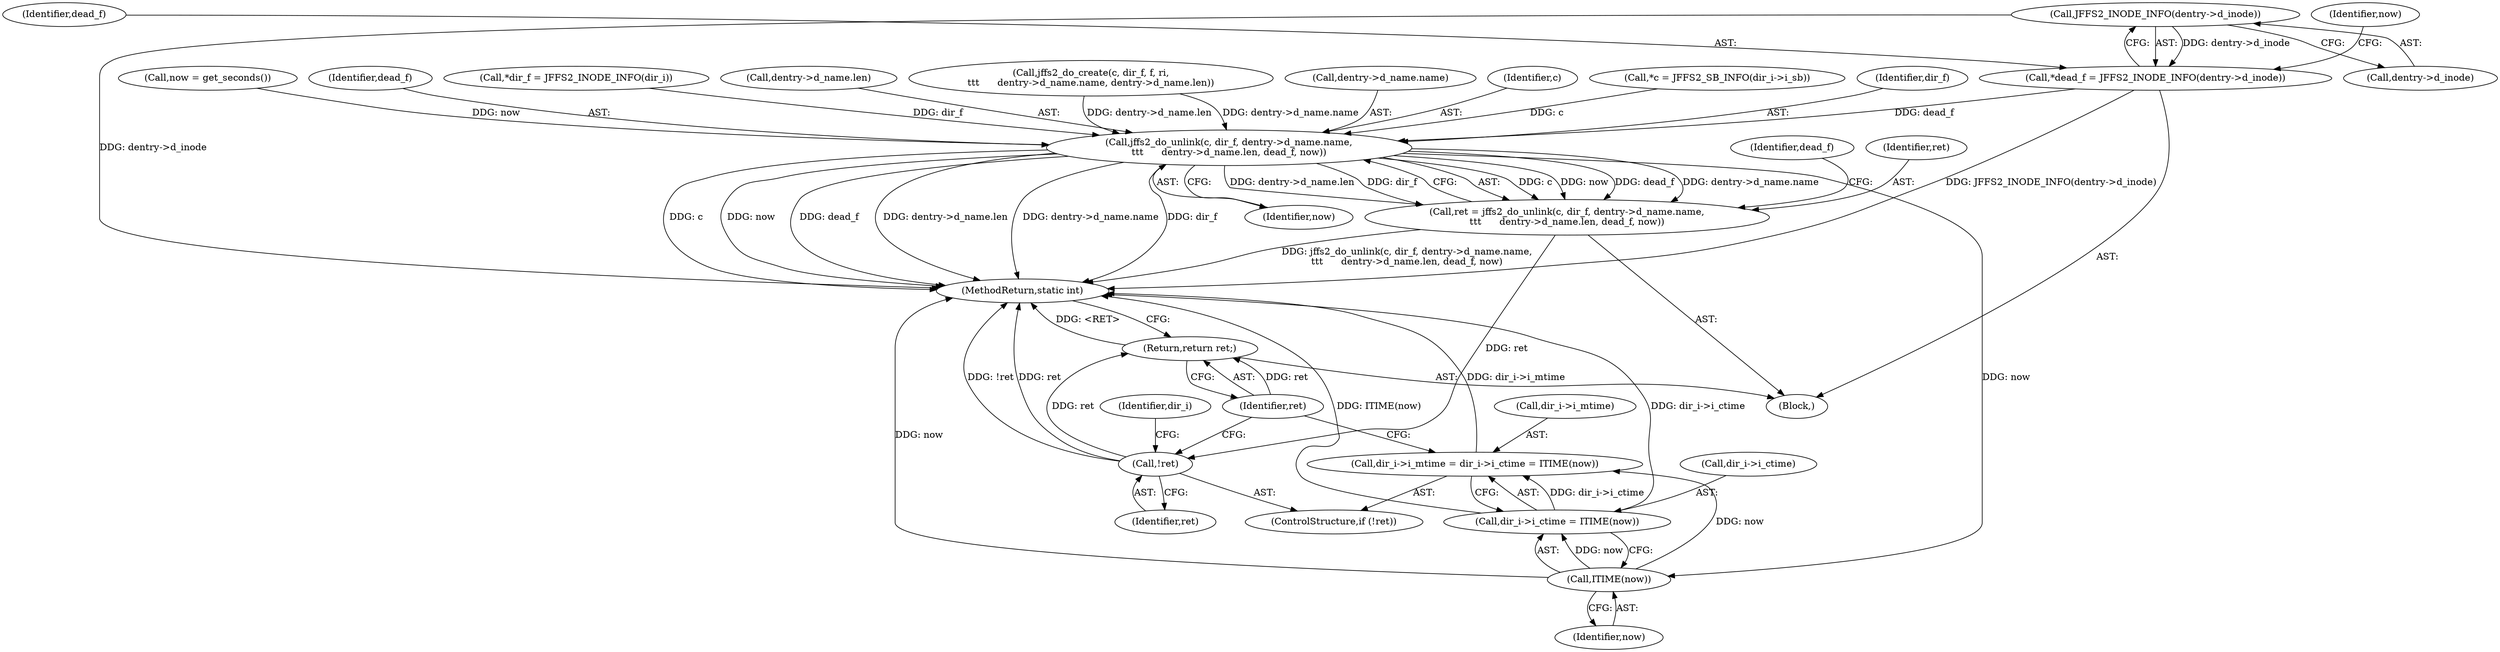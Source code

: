 digraph "0_infradead_9ed437c50d89eabae763dd422579f73fdebf288d_0@pointer" {
"1000242" [label="(Call,JFFS2_INODE_INFO(dentry->d_inode))"];
"1000240" [label="(Call,*dead_f = JFFS2_INODE_INFO(dentry->d_inode))"];
"1000253" [label="(Call,jffs2_do_unlink(c, dir_f, dentry->d_name.name,\n\t\t\t      dentry->d_name.len, dead_f, now))"];
"1000251" [label="(Call,ret = jffs2_do_unlink(c, dir_f, dentry->d_name.name,\n\t\t\t      dentry->d_name.len, dead_f, now))"];
"1000284" [label="(Call,!ret)"];
"1000296" [label="(Return,return ret;)"];
"1000294" [label="(Call,ITIME(now))"];
"1000286" [label="(Call,dir_i->i_mtime = dir_i->i_ctime = ITIME(now))"];
"1000290" [label="(Call,dir_i->i_ctime = ITIME(now))"];
"1000283" [label="(ControlStructure,if (!ret))"];
"1000241" [label="(Identifier,dead_f)"];
"1000228" [label="(Call,*c = JFFS2_SB_INFO(dir_i->i_sb))"];
"1000294" [label="(Call,ITIME(now))"];
"1000296" [label="(Return,return ret;)"];
"1000290" [label="(Call,dir_i->i_ctime = ITIME(now))"];
"1000255" [label="(Identifier,dir_f)"];
"1000270" [label="(Identifier,dead_f)"];
"1000291" [label="(Call,dir_i->i_ctime)"];
"1000180" [label="(Call,jffs2_do_create(c, dir_f, f, ri,\n\t\t\t      dentry->d_name.name, dentry->d_name.len))"];
"1000251" [label="(Call,ret = jffs2_do_unlink(c, dir_f, dentry->d_name.name,\n\t\t\t      dentry->d_name.len, dead_f, now))"];
"1000248" [label="(Call,now = get_seconds())"];
"1000266" [label="(Identifier,dead_f)"];
"1000242" [label="(Call,JFFS2_INODE_INFO(dentry->d_inode))"];
"1000235" [label="(Call,*dir_f = JFFS2_INODE_INFO(dir_i))"];
"1000286" [label="(Call,dir_i->i_mtime = dir_i->i_ctime = ITIME(now))"];
"1000261" [label="(Call,dentry->d_name.len)"];
"1000284" [label="(Call,!ret)"];
"1000253" [label="(Call,jffs2_do_unlink(c, dir_f, dentry->d_name.name,\n\t\t\t      dentry->d_name.len, dead_f, now))"];
"1000249" [label="(Identifier,now)"];
"1000256" [label="(Call,dentry->d_name.name)"];
"1000267" [label="(Identifier,now)"];
"1000226" [label="(Block,)"];
"1000285" [label="(Identifier,ret)"];
"1000252" [label="(Identifier,ret)"];
"1000297" [label="(Identifier,ret)"];
"1000243" [label="(Call,dentry->d_inode)"];
"1000254" [label="(Identifier,c)"];
"1000484" [label="(MethodReturn,static int)"];
"1000240" [label="(Call,*dead_f = JFFS2_INODE_INFO(dentry->d_inode))"];
"1000295" [label="(Identifier,now)"];
"1000287" [label="(Call,dir_i->i_mtime)"];
"1000288" [label="(Identifier,dir_i)"];
"1000242" -> "1000240"  [label="AST: "];
"1000242" -> "1000243"  [label="CFG: "];
"1000243" -> "1000242"  [label="AST: "];
"1000240" -> "1000242"  [label="CFG: "];
"1000242" -> "1000484"  [label="DDG: dentry->d_inode"];
"1000242" -> "1000240"  [label="DDG: dentry->d_inode"];
"1000240" -> "1000226"  [label="AST: "];
"1000241" -> "1000240"  [label="AST: "];
"1000249" -> "1000240"  [label="CFG: "];
"1000240" -> "1000484"  [label="DDG: JFFS2_INODE_INFO(dentry->d_inode)"];
"1000240" -> "1000253"  [label="DDG: dead_f"];
"1000253" -> "1000251"  [label="AST: "];
"1000253" -> "1000267"  [label="CFG: "];
"1000254" -> "1000253"  [label="AST: "];
"1000255" -> "1000253"  [label="AST: "];
"1000256" -> "1000253"  [label="AST: "];
"1000261" -> "1000253"  [label="AST: "];
"1000266" -> "1000253"  [label="AST: "];
"1000267" -> "1000253"  [label="AST: "];
"1000251" -> "1000253"  [label="CFG: "];
"1000253" -> "1000484"  [label="DDG: dir_f"];
"1000253" -> "1000484"  [label="DDG: c"];
"1000253" -> "1000484"  [label="DDG: now"];
"1000253" -> "1000484"  [label="DDG: dead_f"];
"1000253" -> "1000484"  [label="DDG: dentry->d_name.len"];
"1000253" -> "1000484"  [label="DDG: dentry->d_name.name"];
"1000253" -> "1000251"  [label="DDG: c"];
"1000253" -> "1000251"  [label="DDG: now"];
"1000253" -> "1000251"  [label="DDG: dead_f"];
"1000253" -> "1000251"  [label="DDG: dentry->d_name.name"];
"1000253" -> "1000251"  [label="DDG: dentry->d_name.len"];
"1000253" -> "1000251"  [label="DDG: dir_f"];
"1000228" -> "1000253"  [label="DDG: c"];
"1000235" -> "1000253"  [label="DDG: dir_f"];
"1000180" -> "1000253"  [label="DDG: dentry->d_name.name"];
"1000180" -> "1000253"  [label="DDG: dentry->d_name.len"];
"1000248" -> "1000253"  [label="DDG: now"];
"1000253" -> "1000294"  [label="DDG: now"];
"1000251" -> "1000226"  [label="AST: "];
"1000252" -> "1000251"  [label="AST: "];
"1000270" -> "1000251"  [label="CFG: "];
"1000251" -> "1000484"  [label="DDG: jffs2_do_unlink(c, dir_f, dentry->d_name.name,\n\t\t\t      dentry->d_name.len, dead_f, now)"];
"1000251" -> "1000284"  [label="DDG: ret"];
"1000284" -> "1000283"  [label="AST: "];
"1000284" -> "1000285"  [label="CFG: "];
"1000285" -> "1000284"  [label="AST: "];
"1000288" -> "1000284"  [label="CFG: "];
"1000297" -> "1000284"  [label="CFG: "];
"1000284" -> "1000484"  [label="DDG: ret"];
"1000284" -> "1000484"  [label="DDG: !ret"];
"1000284" -> "1000296"  [label="DDG: ret"];
"1000296" -> "1000226"  [label="AST: "];
"1000296" -> "1000297"  [label="CFG: "];
"1000297" -> "1000296"  [label="AST: "];
"1000484" -> "1000296"  [label="CFG: "];
"1000296" -> "1000484"  [label="DDG: <RET>"];
"1000297" -> "1000296"  [label="DDG: ret"];
"1000294" -> "1000290"  [label="AST: "];
"1000294" -> "1000295"  [label="CFG: "];
"1000295" -> "1000294"  [label="AST: "];
"1000290" -> "1000294"  [label="CFG: "];
"1000294" -> "1000484"  [label="DDG: now"];
"1000294" -> "1000286"  [label="DDG: now"];
"1000294" -> "1000290"  [label="DDG: now"];
"1000286" -> "1000283"  [label="AST: "];
"1000286" -> "1000290"  [label="CFG: "];
"1000287" -> "1000286"  [label="AST: "];
"1000290" -> "1000286"  [label="AST: "];
"1000297" -> "1000286"  [label="CFG: "];
"1000286" -> "1000484"  [label="DDG: dir_i->i_mtime"];
"1000290" -> "1000286"  [label="DDG: dir_i->i_ctime"];
"1000291" -> "1000290"  [label="AST: "];
"1000290" -> "1000484"  [label="DDG: dir_i->i_ctime"];
"1000290" -> "1000484"  [label="DDG: ITIME(now)"];
}
